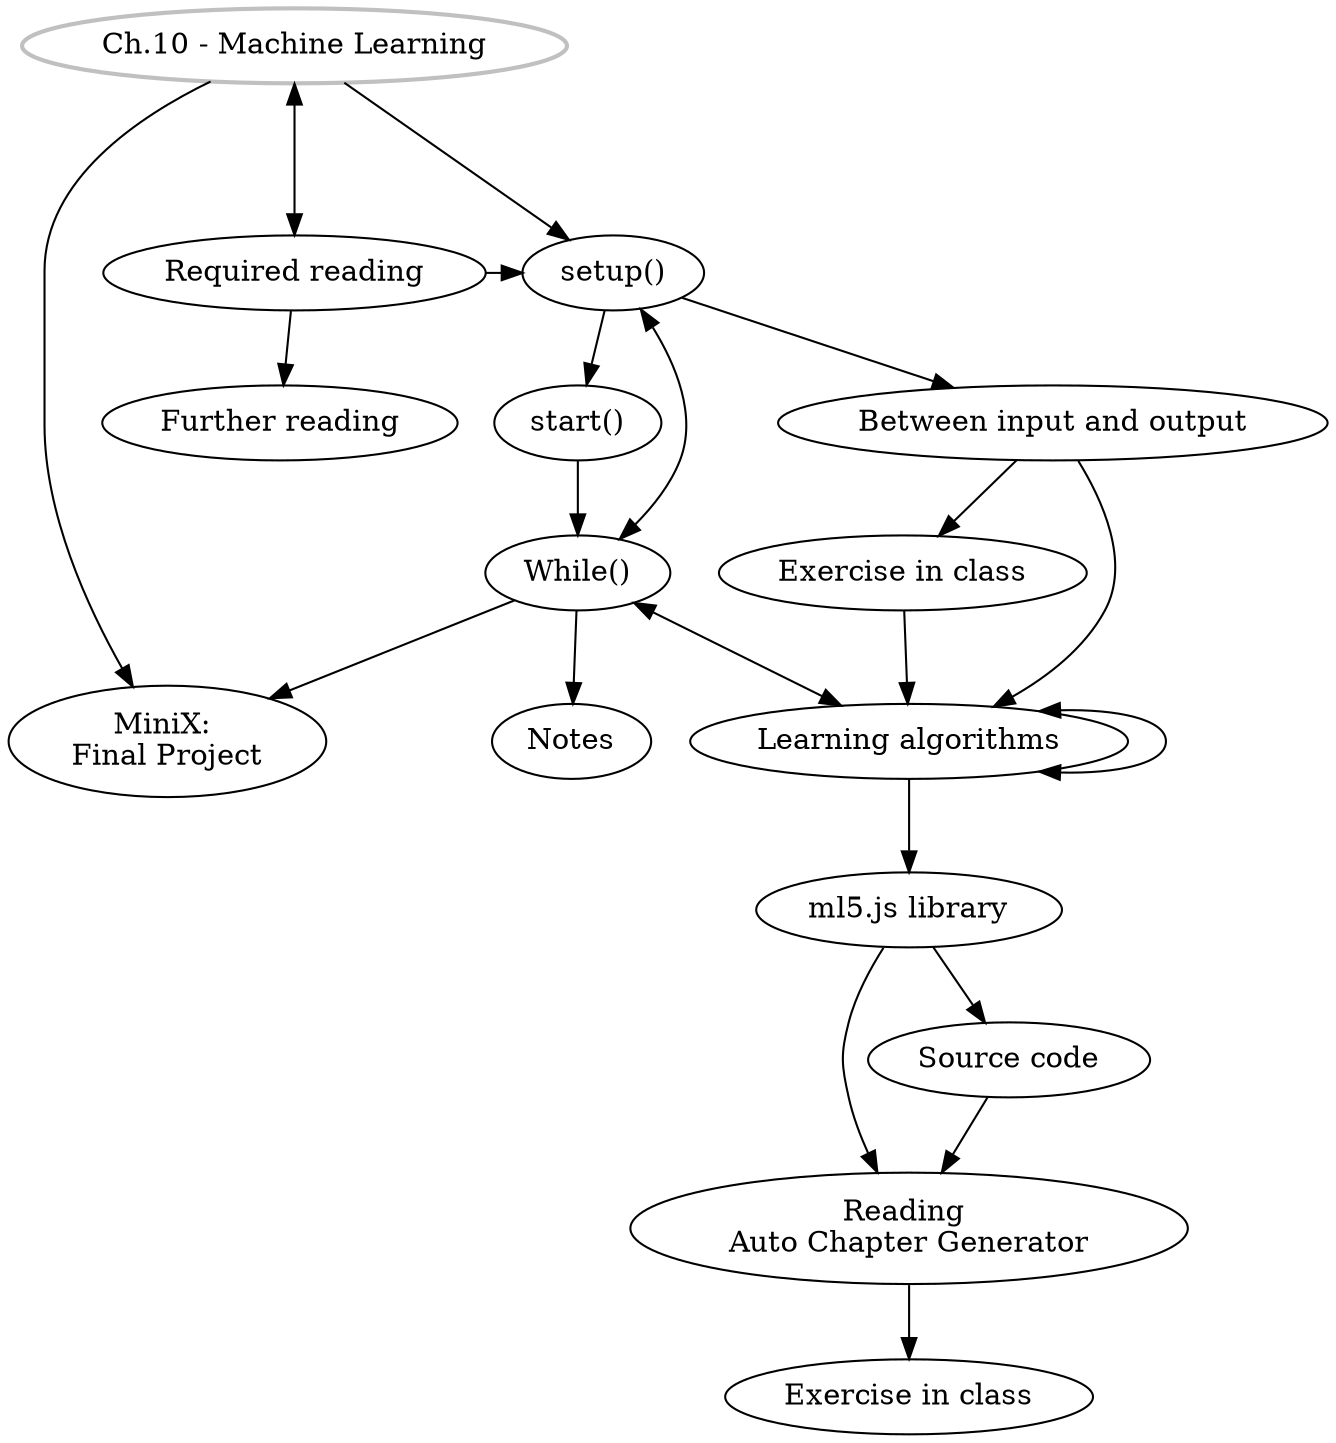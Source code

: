 digraph G {
//labels
GS [
label="Ch.10 - Machine Learning",
style=bold,
color=grey,
]

SU [label="setup()"]
ST [label="start()"]
IO [label="Between input and output"]
EiC [label="Exercise in class"]
LA [label="Learning algorithms"]
ml5 [label="ml5.js library"]
SC [label="Source code"]
RAG [label="Reading \nAuto Chapter Generator"]
EiC2 [label="Exercise in class"]
MW [label="While()"]
MX [label="MiniX: \nFinal Project"]
RR [label="Required reading"]
FR [label="Further reading"]
Notes [label="Notes"]

//rank
{rank = same; SU, RR}
{rank=same;MX,LA}
//graph
GS -> SU -> ST;
SU-> IO -> EiC;
RR-> GS[dir=both, minlen=2];
SU -> MW [dir=both];
RR -> SU;
EiC -> LA ;
LA -> LA[dir=both];
LA-> MW [dir=both];
IO -> LA -> ml5 -> SC;
SC -> RAG -> EiC2;
ST -> MW -> Notes;
GS, MW -> MX;
ml5 -> RAG;
RR -> FR;
}
